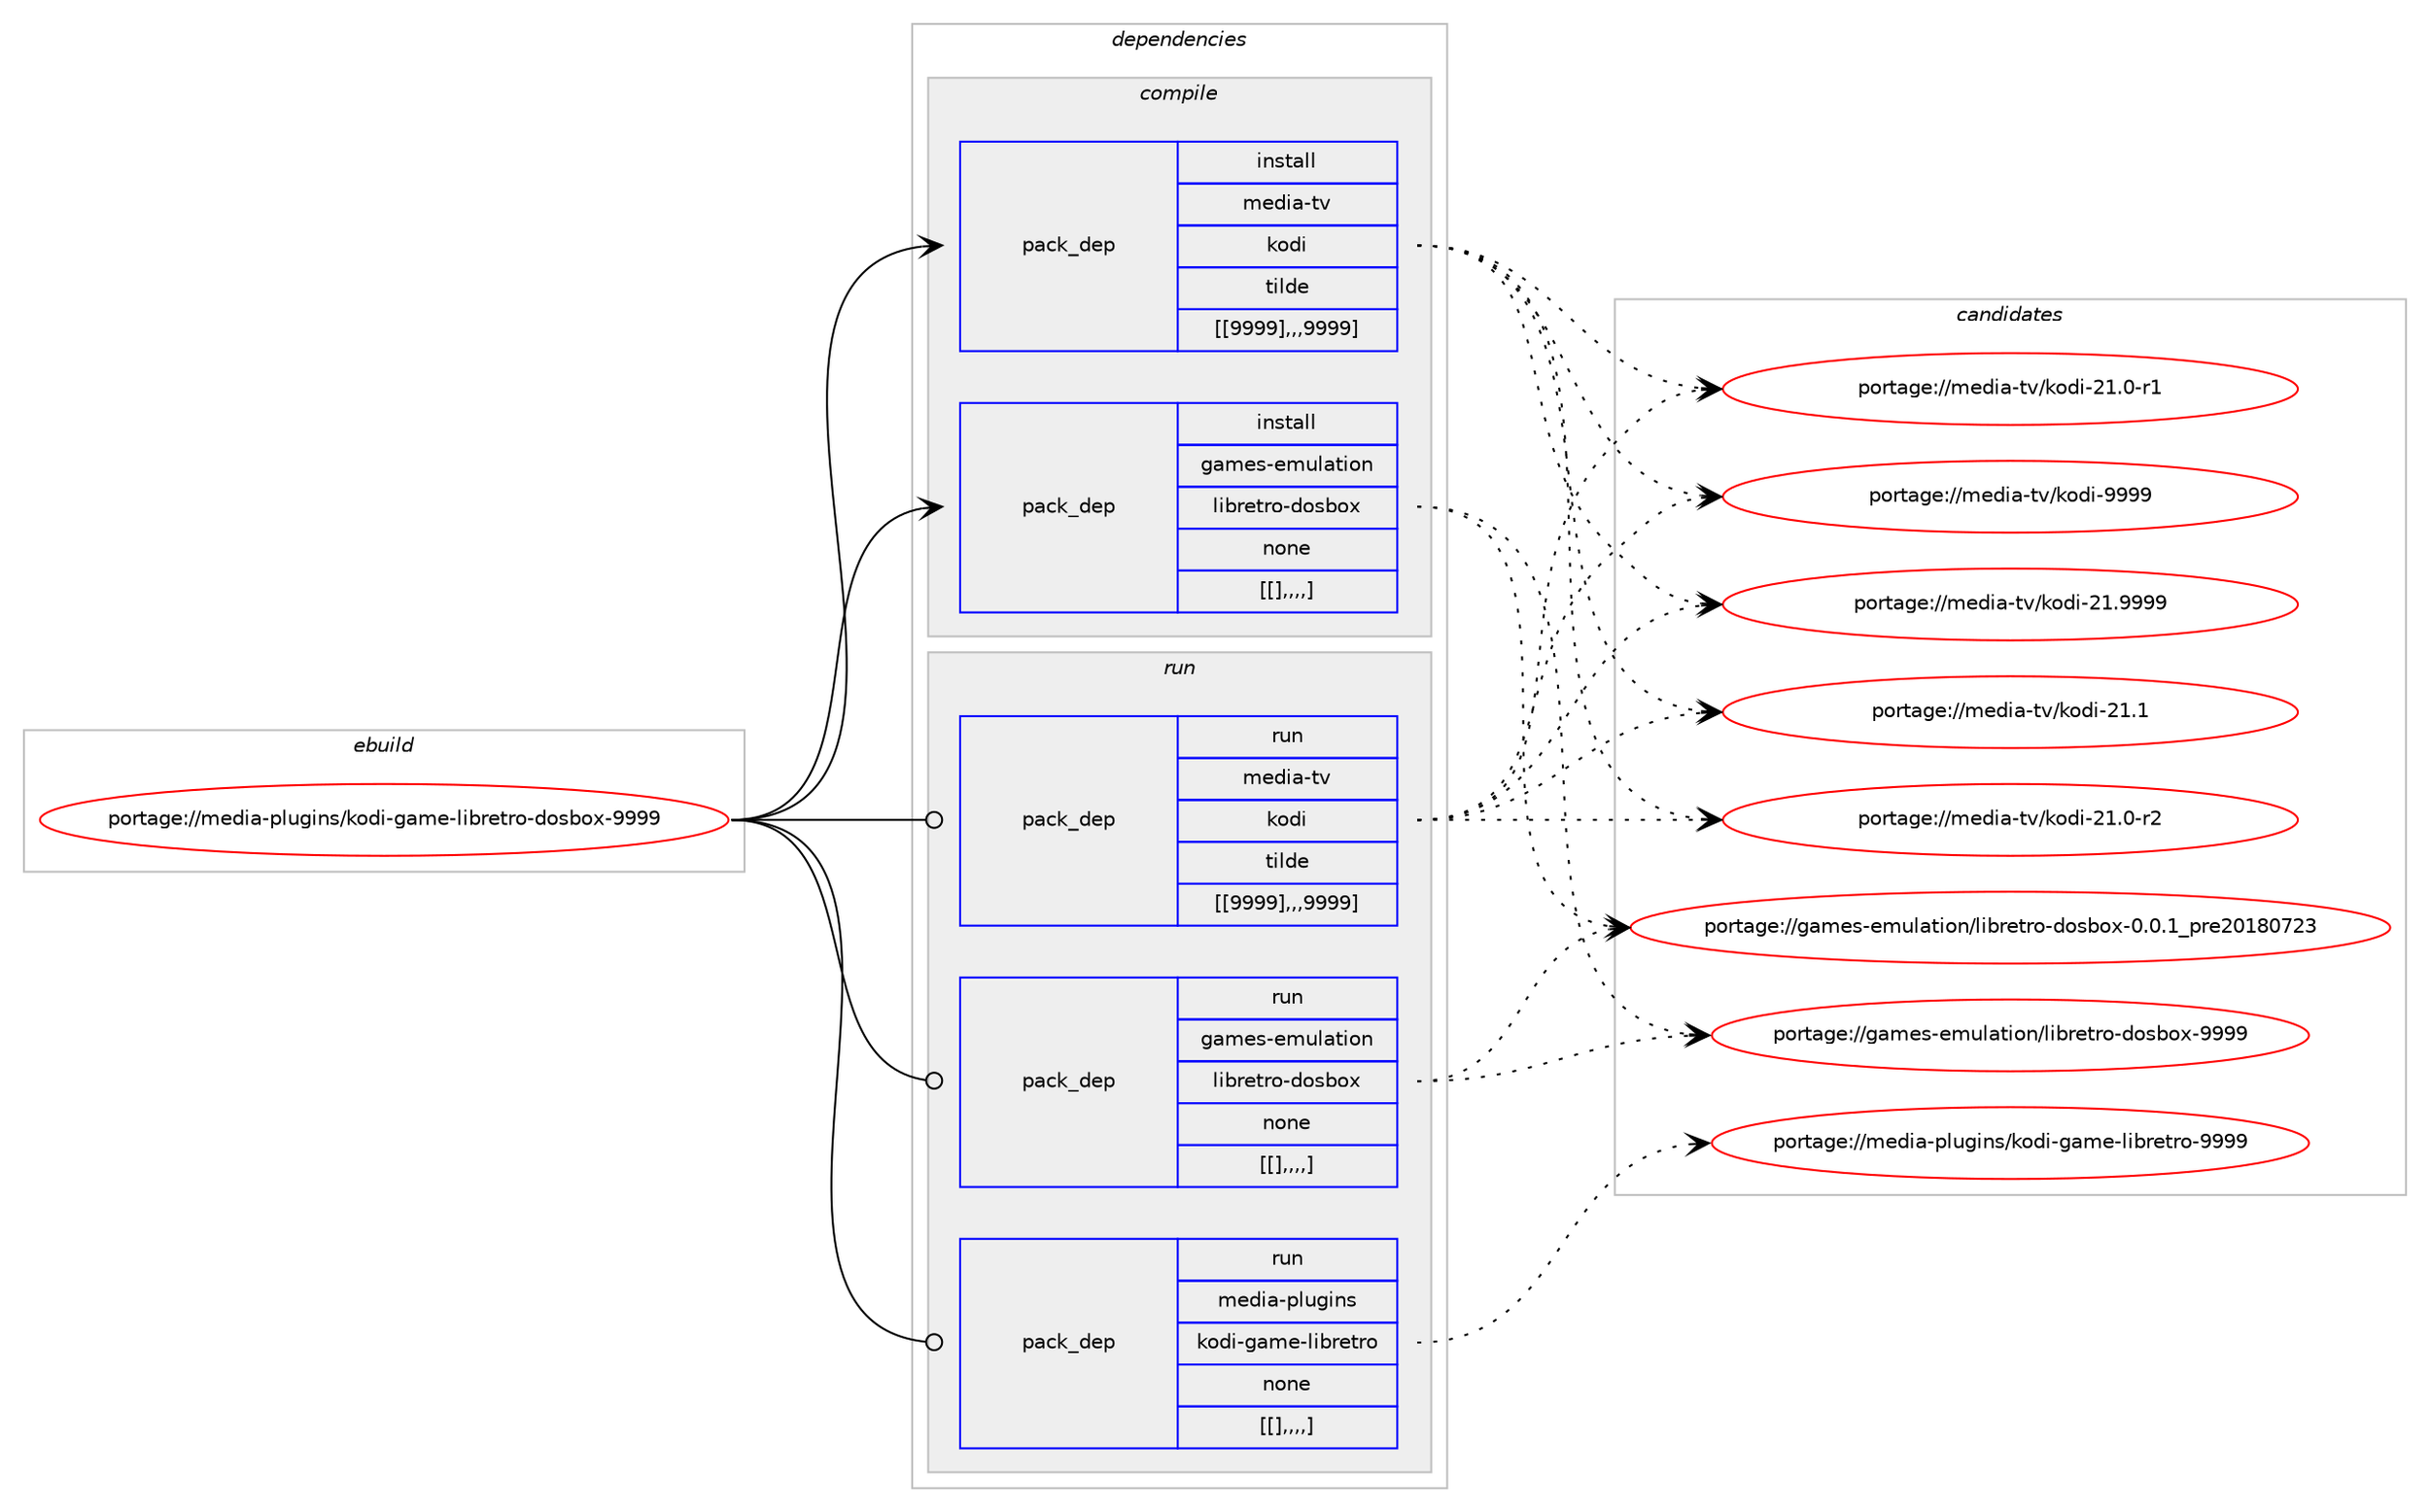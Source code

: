 digraph prolog {

# *************
# Graph options
# *************

newrank=true;
concentrate=true;
compound=true;
graph [rankdir=LR,fontname=Helvetica,fontsize=10,ranksep=1.5];#, ranksep=2.5, nodesep=0.2];
edge  [arrowhead=vee];
node  [fontname=Helvetica,fontsize=10];

# **********
# The ebuild
# **********

subgraph cluster_leftcol {
color=gray;
label=<<i>ebuild</i>>;
id [label="portage://media-plugins/kodi-game-libretro-dosbox-9999", color=red, width=4, href="../media-plugins/kodi-game-libretro-dosbox-9999.svg"];
}

# ****************
# The dependencies
# ****************

subgraph cluster_midcol {
color=gray;
label=<<i>dependencies</i>>;
subgraph cluster_compile {
fillcolor="#eeeeee";
style=filled;
label=<<i>compile</i>>;
subgraph pack241096 {
dependency326043 [label=<<TABLE BORDER="0" CELLBORDER="1" CELLSPACING="0" CELLPADDING="4" WIDTH="220"><TR><TD ROWSPAN="6" CELLPADDING="30">pack_dep</TD></TR><TR><TD WIDTH="110">install</TD></TR><TR><TD>games-emulation</TD></TR><TR><TD>libretro-dosbox</TD></TR><TR><TD>none</TD></TR><TR><TD>[[],,,,]</TD></TR></TABLE>>, shape=none, color=blue];
}
id:e -> dependency326043:w [weight=20,style="solid",arrowhead="vee"];
subgraph pack241097 {
dependency326044 [label=<<TABLE BORDER="0" CELLBORDER="1" CELLSPACING="0" CELLPADDING="4" WIDTH="220"><TR><TD ROWSPAN="6" CELLPADDING="30">pack_dep</TD></TR><TR><TD WIDTH="110">install</TD></TR><TR><TD>media-tv</TD></TR><TR><TD>kodi</TD></TR><TR><TD>tilde</TD></TR><TR><TD>[[9999],,,9999]</TD></TR></TABLE>>, shape=none, color=blue];
}
id:e -> dependency326044:w [weight=20,style="solid",arrowhead="vee"];
}
subgraph cluster_compileandrun {
fillcolor="#eeeeee";
style=filled;
label=<<i>compile and run</i>>;
}
subgraph cluster_run {
fillcolor="#eeeeee";
style=filled;
label=<<i>run</i>>;
subgraph pack241098 {
dependency326045 [label=<<TABLE BORDER="0" CELLBORDER="1" CELLSPACING="0" CELLPADDING="4" WIDTH="220"><TR><TD ROWSPAN="6" CELLPADDING="30">pack_dep</TD></TR><TR><TD WIDTH="110">run</TD></TR><TR><TD>games-emulation</TD></TR><TR><TD>libretro-dosbox</TD></TR><TR><TD>none</TD></TR><TR><TD>[[],,,,]</TD></TR></TABLE>>, shape=none, color=blue];
}
id:e -> dependency326045:w [weight=20,style="solid",arrowhead="odot"];
subgraph pack241099 {
dependency326046 [label=<<TABLE BORDER="0" CELLBORDER="1" CELLSPACING="0" CELLPADDING="4" WIDTH="220"><TR><TD ROWSPAN="6" CELLPADDING="30">pack_dep</TD></TR><TR><TD WIDTH="110">run</TD></TR><TR><TD>media-plugins</TD></TR><TR><TD>kodi-game-libretro</TD></TR><TR><TD>none</TD></TR><TR><TD>[[],,,,]</TD></TR></TABLE>>, shape=none, color=blue];
}
id:e -> dependency326046:w [weight=20,style="solid",arrowhead="odot"];
subgraph pack241100 {
dependency326047 [label=<<TABLE BORDER="0" CELLBORDER="1" CELLSPACING="0" CELLPADDING="4" WIDTH="220"><TR><TD ROWSPAN="6" CELLPADDING="30">pack_dep</TD></TR><TR><TD WIDTH="110">run</TD></TR><TR><TD>media-tv</TD></TR><TR><TD>kodi</TD></TR><TR><TD>tilde</TD></TR><TR><TD>[[9999],,,9999]</TD></TR></TABLE>>, shape=none, color=blue];
}
id:e -> dependency326047:w [weight=20,style="solid",arrowhead="odot"];
}
}

# **************
# The candidates
# **************

subgraph cluster_choices {
rank=same;
color=gray;
label=<<i>candidates</i>>;

subgraph choice241096 {
color=black;
nodesep=1;
choice103971091011154510110911710897116105111110471081059811410111611411145100111115981111204557575757 [label="portage://games-emulation/libretro-dosbox-9999", color=red, width=4,href="../games-emulation/libretro-dosbox-9999.svg"];
choice10397109101115451011091171089711610511111047108105981141011161141114510011111598111120454846484649951121141015048495648555051 [label="portage://games-emulation/libretro-dosbox-0.0.1_pre20180723", color=red, width=4,href="../games-emulation/libretro-dosbox-0.0.1_pre20180723.svg"];
dependency326043:e -> choice103971091011154510110911710897116105111110471081059811410111611411145100111115981111204557575757:w [style=dotted,weight="100"];
dependency326043:e -> choice10397109101115451011091171089711610511111047108105981141011161141114510011111598111120454846484649951121141015048495648555051:w [style=dotted,weight="100"];
}
subgraph choice241097 {
color=black;
nodesep=1;
choice1091011001059745116118471071111001054557575757 [label="portage://media-tv/kodi-9999", color=red, width=4,href="../media-tv/kodi-9999.svg"];
choice1091011001059745116118471071111001054550494657575757 [label="portage://media-tv/kodi-21.9999", color=red, width=4,href="../media-tv/kodi-21.9999.svg"];
choice1091011001059745116118471071111001054550494649 [label="portage://media-tv/kodi-21.1", color=red, width=4,href="../media-tv/kodi-21.1.svg"];
choice10910110010597451161184710711110010545504946484511450 [label="portage://media-tv/kodi-21.0-r2", color=red, width=4,href="../media-tv/kodi-21.0-r2.svg"];
choice10910110010597451161184710711110010545504946484511449 [label="portage://media-tv/kodi-21.0-r1", color=red, width=4,href="../media-tv/kodi-21.0-r1.svg"];
dependency326044:e -> choice1091011001059745116118471071111001054557575757:w [style=dotted,weight="100"];
dependency326044:e -> choice1091011001059745116118471071111001054550494657575757:w [style=dotted,weight="100"];
dependency326044:e -> choice1091011001059745116118471071111001054550494649:w [style=dotted,weight="100"];
dependency326044:e -> choice10910110010597451161184710711110010545504946484511450:w [style=dotted,weight="100"];
dependency326044:e -> choice10910110010597451161184710711110010545504946484511449:w [style=dotted,weight="100"];
}
subgraph choice241098 {
color=black;
nodesep=1;
choice103971091011154510110911710897116105111110471081059811410111611411145100111115981111204557575757 [label="portage://games-emulation/libretro-dosbox-9999", color=red, width=4,href="../games-emulation/libretro-dosbox-9999.svg"];
choice10397109101115451011091171089711610511111047108105981141011161141114510011111598111120454846484649951121141015048495648555051 [label="portage://games-emulation/libretro-dosbox-0.0.1_pre20180723", color=red, width=4,href="../games-emulation/libretro-dosbox-0.0.1_pre20180723.svg"];
dependency326045:e -> choice103971091011154510110911710897116105111110471081059811410111611411145100111115981111204557575757:w [style=dotted,weight="100"];
dependency326045:e -> choice10397109101115451011091171089711610511111047108105981141011161141114510011111598111120454846484649951121141015048495648555051:w [style=dotted,weight="100"];
}
subgraph choice241099 {
color=black;
nodesep=1;
choice109101100105974511210811710310511011547107111100105451039710910145108105981141011161141114557575757 [label="portage://media-plugins/kodi-game-libretro-9999", color=red, width=4,href="../media-plugins/kodi-game-libretro-9999.svg"];
dependency326046:e -> choice109101100105974511210811710310511011547107111100105451039710910145108105981141011161141114557575757:w [style=dotted,weight="100"];
}
subgraph choice241100 {
color=black;
nodesep=1;
choice1091011001059745116118471071111001054557575757 [label="portage://media-tv/kodi-9999", color=red, width=4,href="../media-tv/kodi-9999.svg"];
choice1091011001059745116118471071111001054550494657575757 [label="portage://media-tv/kodi-21.9999", color=red, width=4,href="../media-tv/kodi-21.9999.svg"];
choice1091011001059745116118471071111001054550494649 [label="portage://media-tv/kodi-21.1", color=red, width=4,href="../media-tv/kodi-21.1.svg"];
choice10910110010597451161184710711110010545504946484511450 [label="portage://media-tv/kodi-21.0-r2", color=red, width=4,href="../media-tv/kodi-21.0-r2.svg"];
choice10910110010597451161184710711110010545504946484511449 [label="portage://media-tv/kodi-21.0-r1", color=red, width=4,href="../media-tv/kodi-21.0-r1.svg"];
dependency326047:e -> choice1091011001059745116118471071111001054557575757:w [style=dotted,weight="100"];
dependency326047:e -> choice1091011001059745116118471071111001054550494657575757:w [style=dotted,weight="100"];
dependency326047:e -> choice1091011001059745116118471071111001054550494649:w [style=dotted,weight="100"];
dependency326047:e -> choice10910110010597451161184710711110010545504946484511450:w [style=dotted,weight="100"];
dependency326047:e -> choice10910110010597451161184710711110010545504946484511449:w [style=dotted,weight="100"];
}
}

}
